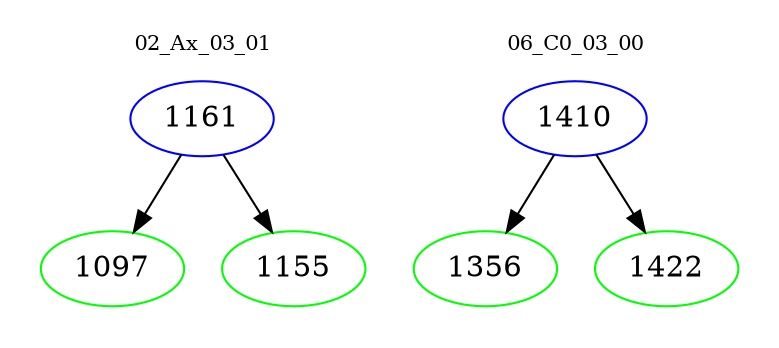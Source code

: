 digraph{
subgraph cluster_0 {
color = white
label = "02_Ax_03_01";
fontsize=10;
T0_1161 [label="1161", color="blue"]
T0_1161 -> T0_1097 [color="black"]
T0_1097 [label="1097", color="green"]
T0_1161 -> T0_1155 [color="black"]
T0_1155 [label="1155", color="green"]
}
subgraph cluster_1 {
color = white
label = "06_C0_03_00";
fontsize=10;
T1_1410 [label="1410", color="blue"]
T1_1410 -> T1_1356 [color="black"]
T1_1356 [label="1356", color="green"]
T1_1410 -> T1_1422 [color="black"]
T1_1422 [label="1422", color="green"]
}
}
